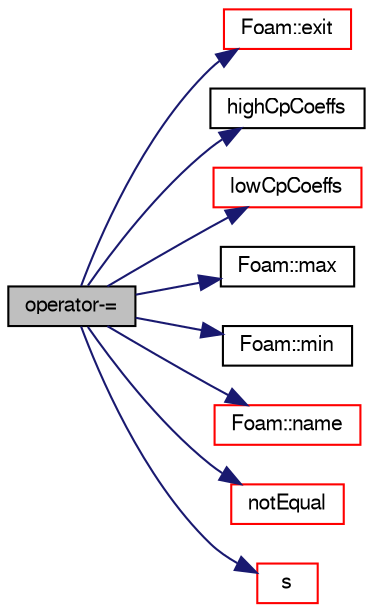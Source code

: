 digraph "operator-="
{
  bgcolor="transparent";
  edge [fontname="FreeSans",fontsize="10",labelfontname="FreeSans",labelfontsize="10"];
  node [fontname="FreeSans",fontsize="10",shape=record];
  rankdir="LR";
  Node352 [label="operator-=",height=0.2,width=0.4,color="black", fillcolor="grey75", style="filled", fontcolor="black"];
  Node352 -> Node353 [color="midnightblue",fontsize="10",style="solid",fontname="FreeSans"];
  Node353 [label="Foam::exit",height=0.2,width=0.4,color="red",URL="$a21124.html#a06ca7250d8e89caf05243ec094843642"];
  Node352 -> Node400 [color="midnightblue",fontsize="10",style="solid",fontname="FreeSans"];
  Node400 [label="highCpCoeffs",height=0.2,width=0.4,color="black",URL="$a30378.html#a913cbc54bd05ff249a0aa0e01b2b10ff",tooltip="Return const access to the high temperature poly coefficients. "];
  Node352 -> Node401 [color="midnightblue",fontsize="10",style="solid",fontname="FreeSans"];
  Node401 [label="lowCpCoeffs",height=0.2,width=0.4,color="red",URL="$a30378.html#ada11db8461ee2f05edcb74a1de83cf68",tooltip="Return const access to the low temperature poly coefficients. "];
  Node352 -> Node408 [color="midnightblue",fontsize="10",style="solid",fontname="FreeSans"];
  Node408 [label="Foam::max",height=0.2,width=0.4,color="black",URL="$a21124.html#ac993e906cf2774ae77e666bc24e81733"];
  Node352 -> Node409 [color="midnightblue",fontsize="10",style="solid",fontname="FreeSans"];
  Node409 [label="Foam::min",height=0.2,width=0.4,color="black",URL="$a21124.html#a253e112ad2d56d96230ff39ea7f442dc"];
  Node352 -> Node410 [color="midnightblue",fontsize="10",style="solid",fontname="FreeSans"];
  Node410 [label="Foam::name",height=0.2,width=0.4,color="red",URL="$a21124.html#adcb0df2bd4953cb6bb390272d8263c3a",tooltip="Return a string representation of a complex. "];
  Node352 -> Node413 [color="midnightblue",fontsize="10",style="solid",fontname="FreeSans"];
  Node413 [label="notEqual",height=0.2,width=0.4,color="red",URL="$a12539.html#a23278e22079ce29de77ef825d4e2e722"];
  Node352 -> Node406 [color="midnightblue",fontsize="10",style="solid",fontname="FreeSans"];
  Node406 [label="s",height=0.2,width=0.4,color="red",URL="$a30378.html#a44ae09d155460df28a7f53fa22450c69",tooltip="Entropy [J/(kmol K)]. "];
}
